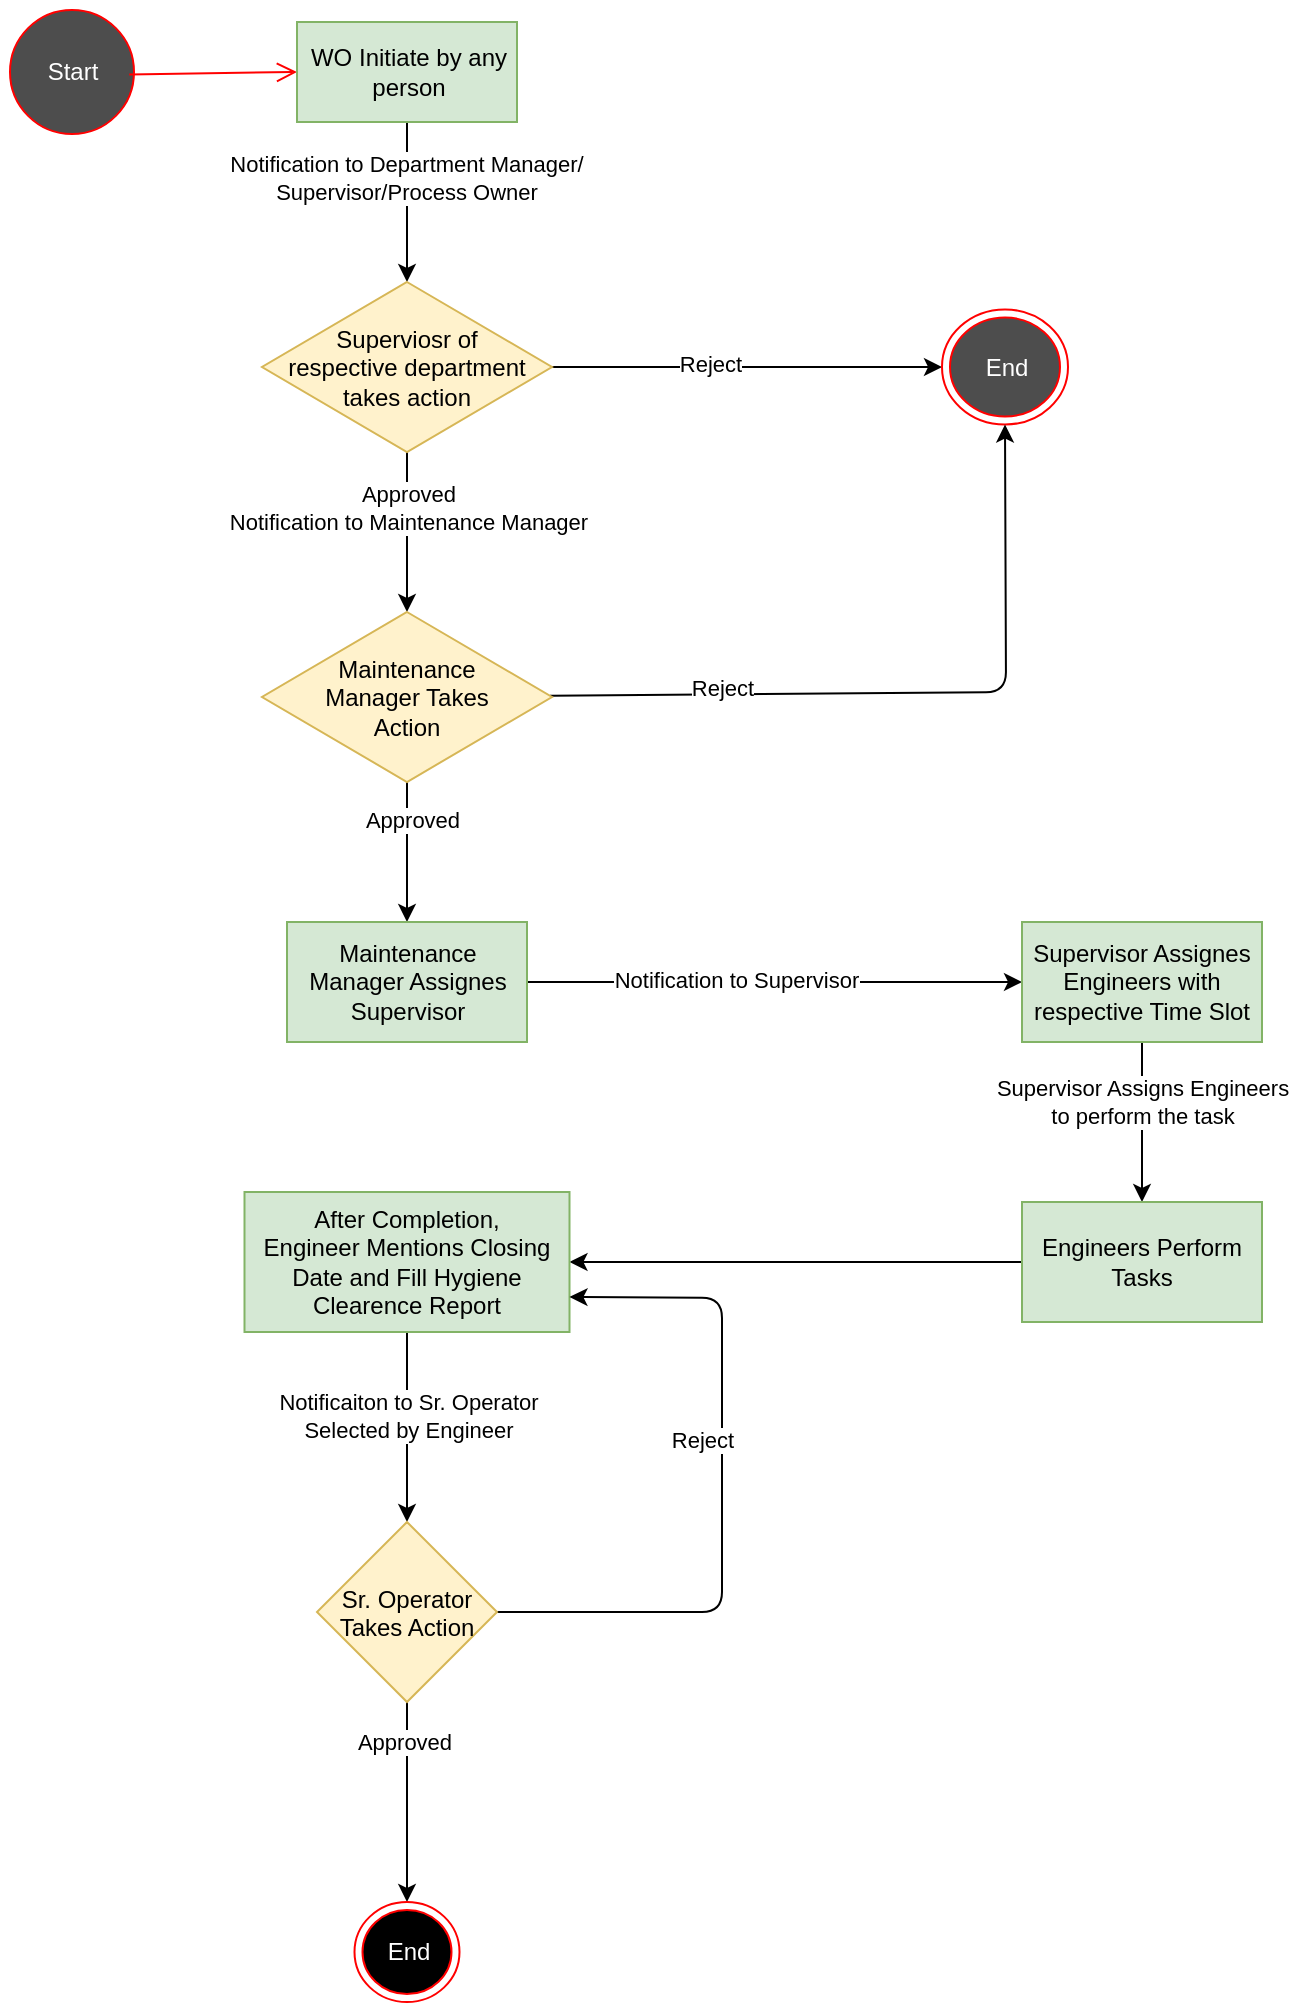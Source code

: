 <mxfile>
    <diagram id="lHEIugwYl2CMUb5VQgna" name="Page-1">
        <mxGraphModel dx="1316" dy="1114" grid="1" gridSize="10" guides="1" tooltips="1" connect="1" arrows="1" fold="1" page="1" pageScale="1" pageWidth="827" pageHeight="1169" background="#FFFFFF" math="0" shadow="0">
            <root>
                <mxCell id="0"/>
                <mxCell id="1" parent="0"/>
                <mxCell id="3" value="Start" style="ellipse;html=1;shape=startState;fillColor=#4D4D4D;strokeColor=#ff0000;fontColor=#FFFFFF;" parent="1" vertex="1">
                    <mxGeometry x="60" y="20" width="70" height="70" as="geometry"/>
                </mxCell>
                <mxCell id="4" value="" style="html=1;verticalAlign=bottom;endArrow=open;endSize=8;strokeColor=#ff0000;entryX=0;entryY=0.5;entryDx=0;entryDy=0;exitX=0.909;exitY=0.517;exitDx=0;exitDy=0;exitPerimeter=0;" parent="1" source="3" target="5" edge="1">
                    <mxGeometry relative="1" as="geometry">
                        <mxPoint x="425" y="120" as="targetPoint"/>
                        <mxPoint x="130" y="60" as="sourcePoint"/>
                    </mxGeometry>
                </mxCell>
                <mxCell id="9" value="" style="edgeStyle=none;html=1;" parent="1" source="5" target="8" edge="1">
                    <mxGeometry relative="1" as="geometry"/>
                </mxCell>
                <mxCell id="25" value="&lt;font color=&quot;#000000&quot;&gt;Notification to Department Manager/&lt;br&gt;Supervisor/Process Owner&lt;br&gt;&lt;/font&gt;" style="edgeLabel;html=1;align=center;verticalAlign=middle;resizable=0;points=[];fontColor=#FFFFFF;" vertex="1" connectable="0" parent="9">
                    <mxGeometry x="-0.316" y="-1" relative="1" as="geometry">
                        <mxPoint as="offset"/>
                    </mxGeometry>
                </mxCell>
                <mxCell id="5" value="WO Initiate by any&lt;br&gt;person" style="html=1;fillColor=#d5e8d4;strokeColor=#82b366;" parent="1" vertex="1">
                    <mxGeometry x="207.5" y="30" width="110" height="50" as="geometry"/>
                </mxCell>
                <mxCell id="14" value="" style="edgeStyle=none;html=1;" parent="1" source="8" target="12" edge="1">
                    <mxGeometry relative="1" as="geometry"/>
                </mxCell>
                <mxCell id="26" value="Reject" style="edgeLabel;html=1;align=center;verticalAlign=middle;resizable=0;points=[];fontColor=#000000;" vertex="1" connectable="0" parent="14">
                    <mxGeometry x="-0.193" y="2" relative="1" as="geometry">
                        <mxPoint as="offset"/>
                    </mxGeometry>
                </mxCell>
                <mxCell id="16" value="" style="edgeStyle=none;html=1;" parent="1" source="8" target="15" edge="1">
                    <mxGeometry relative="1" as="geometry"/>
                </mxCell>
                <mxCell id="27" value="Approved&lt;br&gt;Notification to Maintenance Manager" style="edgeLabel;html=1;align=center;verticalAlign=middle;resizable=0;points=[];fontColor=#000000;" vertex="1" connectable="0" parent="16">
                    <mxGeometry x="-0.312" y="-4" relative="1" as="geometry">
                        <mxPoint x="4" as="offset"/>
                    </mxGeometry>
                </mxCell>
                <mxCell id="8" value="Superviosr of&lt;br&gt;respective department&lt;br&gt;takes action" style="rhombus;whiteSpace=wrap;html=1;fillColor=#fff2cc;strokeColor=#d6b656;" parent="1" vertex="1">
                    <mxGeometry x="190" y="160" width="145" height="85" as="geometry"/>
                </mxCell>
                <mxCell id="12" value="End" style="ellipse;html=1;shape=endState;fillColor=#4D4D4D;strokeColor=#ff0000;fontColor=#FFFFFF;" parent="1" vertex="1">
                    <mxGeometry x="530" y="173.75" width="63" height="57.5" as="geometry"/>
                </mxCell>
                <mxCell id="17" style="edgeStyle=none;html=1;entryX=0.5;entryY=1;entryDx=0;entryDy=0;" parent="1" source="15" target="12" edge="1">
                    <mxGeometry relative="1" as="geometry">
                        <Array as="points">
                            <mxPoint x="562" y="365"/>
                        </Array>
                    </mxGeometry>
                </mxCell>
                <mxCell id="28" value="Reject" style="edgeLabel;html=1;align=center;verticalAlign=middle;resizable=0;points=[];fontColor=#000000;" vertex="1" connectable="0" parent="17">
                    <mxGeometry x="-0.527" y="3" relative="1" as="geometry">
                        <mxPoint as="offset"/>
                    </mxGeometry>
                </mxCell>
                <mxCell id="19" value="" style="edgeStyle=none;html=1;" parent="1" source="15" target="18" edge="1">
                    <mxGeometry relative="1" as="geometry"/>
                </mxCell>
                <mxCell id="29" value="Approved" style="edgeLabel;html=1;align=center;verticalAlign=middle;resizable=0;points=[];fontColor=#000000;" vertex="1" connectable="0" parent="19">
                    <mxGeometry x="-0.444" y="2" relative="1" as="geometry">
                        <mxPoint y="-1" as="offset"/>
                    </mxGeometry>
                </mxCell>
                <mxCell id="15" value="Maintenance&lt;br&gt;Manager Takes&lt;br&gt;Action" style="rhombus;whiteSpace=wrap;html=1;fillColor=#fff2cc;strokeColor=#d6b656;" parent="1" vertex="1">
                    <mxGeometry x="190" y="325" width="145" height="85" as="geometry"/>
                </mxCell>
                <mxCell id="21" value="" style="edgeStyle=none;html=1;" parent="1" source="18" target="20" edge="1">
                    <mxGeometry relative="1" as="geometry"/>
                </mxCell>
                <mxCell id="30" value="Notification to Supervisor" style="edgeLabel;html=1;align=center;verticalAlign=middle;resizable=0;points=[];fontColor=#000000;" vertex="1" connectable="0" parent="21">
                    <mxGeometry x="-0.149" y="1" relative="1" as="geometry">
                        <mxPoint x="-1" as="offset"/>
                    </mxGeometry>
                </mxCell>
                <mxCell id="18" value="Maintenance Manager Assignes&lt;br&gt;Supervisor" style="whiteSpace=wrap;html=1;fillColor=#d5e8d4;strokeColor=#82b366;" parent="1" vertex="1">
                    <mxGeometry x="202.5" y="480" width="120" height="60" as="geometry"/>
                </mxCell>
                <mxCell id="23" value="" style="edgeStyle=none;html=1;" parent="1" source="20" target="22" edge="1">
                    <mxGeometry relative="1" as="geometry"/>
                </mxCell>
                <mxCell id="31" value="Supervisor Assigns Engineers&lt;br&gt;to perform the task" style="edgeLabel;html=1;align=center;verticalAlign=middle;resizable=0;points=[];fontColor=#000000;" vertex="1" connectable="0" parent="23">
                    <mxGeometry x="-0.469" relative="1" as="geometry">
                        <mxPoint y="9" as="offset"/>
                    </mxGeometry>
                </mxCell>
                <mxCell id="20" value="Supervisor Assignes&lt;br&gt;Engineers with&lt;br&gt;respective Time Slot" style="whiteSpace=wrap;html=1;fillColor=#d5e8d4;strokeColor=#82b366;" parent="1" vertex="1">
                    <mxGeometry x="570" y="480" width="120" height="60" as="geometry"/>
                </mxCell>
                <mxCell id="35" value="" style="edgeStyle=none;html=1;fontColor=#000000;" edge="1" parent="1" source="22" target="34">
                    <mxGeometry relative="1" as="geometry"/>
                </mxCell>
                <mxCell id="22" value="Engineers Perform Tasks" style="whiteSpace=wrap;html=1;fillColor=#d5e8d4;strokeColor=#82b366;" parent="1" vertex="1">
                    <mxGeometry x="570" y="620" width="120" height="60" as="geometry"/>
                </mxCell>
                <mxCell id="37" value="" style="html=1;fontColor=#000000;entryX=0.5;entryY=0;entryDx=0;entryDy=0;" edge="1" parent="1" source="34" target="40">
                    <mxGeometry relative="1" as="geometry">
                        <mxPoint x="262.5" y="770" as="targetPoint"/>
                    </mxGeometry>
                </mxCell>
                <mxCell id="39" value="Notificaiton to Sr. Operator&lt;br&gt;Selected by Engineer" style="edgeLabel;html=1;align=center;verticalAlign=middle;resizable=0;points=[];fontColor=#000000;" vertex="1" connectable="0" parent="37">
                    <mxGeometry x="-0.356" y="3" relative="1" as="geometry">
                        <mxPoint x="-3" y="11" as="offset"/>
                    </mxGeometry>
                </mxCell>
                <mxCell id="34" value="After Completion, &lt;br&gt;Engineer Mentions Closing Date and&amp;nbsp;Fill Hygiene Clearence Report" style="whiteSpace=wrap;html=1;fillColor=#d5e8d4;strokeColor=#82b366;" vertex="1" parent="1">
                    <mxGeometry x="181.25" y="615" width="162.5" height="70" as="geometry"/>
                </mxCell>
                <mxCell id="44" value="" style="edgeStyle=none;html=1;fontColor=#000000;entryX=1;entryY=0.75;entryDx=0;entryDy=0;" edge="1" parent="1" source="40" target="34">
                    <mxGeometry relative="1" as="geometry">
                        <mxPoint x="340" y="665" as="targetPoint"/>
                        <Array as="points">
                            <mxPoint x="420" y="825"/>
                            <mxPoint x="420" y="668"/>
                        </Array>
                    </mxGeometry>
                </mxCell>
                <mxCell id="45" value="&lt;font color=&quot;#000000&quot;&gt;Reject&lt;br&gt;&lt;/font&gt;" style="edgeLabel;html=1;align=center;verticalAlign=middle;resizable=0;points=[];fontColor=#FFFFFF;" vertex="1" connectable="0" parent="44">
                    <mxGeometry x="-0.255" y="-2" relative="1" as="geometry">
                        <mxPoint x="-12" y="-70" as="offset"/>
                    </mxGeometry>
                </mxCell>
                <mxCell id="48" value="" style="edgeStyle=none;html=1;fontColor=#000000;entryX=0.5;entryY=0;entryDx=0;entryDy=0;" edge="1" parent="1" source="40" target="51">
                    <mxGeometry relative="1" as="geometry">
                        <mxPoint x="262.5" y="965" as="targetPoint"/>
                    </mxGeometry>
                </mxCell>
                <mxCell id="50" value="Approved" style="edgeLabel;html=1;align=center;verticalAlign=middle;resizable=0;points=[];fontColor=#000000;" vertex="1" connectable="0" parent="48">
                    <mxGeometry x="-0.6" y="-2" relative="1" as="geometry">
                        <mxPoint as="offset"/>
                    </mxGeometry>
                </mxCell>
                <mxCell id="40" value="Sr. Operator&#10;Takes Action" style="rhombus;fillColor=#fff2cc;strokeColor=#d6b656;" vertex="1" parent="1">
                    <mxGeometry x="217.5" y="780" width="90" height="90" as="geometry"/>
                </mxCell>
                <mxCell id="51" value="End" style="ellipse;html=1;shape=endState;fillColor=#000000;strokeColor=#ff0000;fontColor=#FFFFFF;" vertex="1" parent="1">
                    <mxGeometry x="236.25" y="970" width="52.5" height="50" as="geometry"/>
                </mxCell>
            </root>
        </mxGraphModel>
    </diagram>
</mxfile>